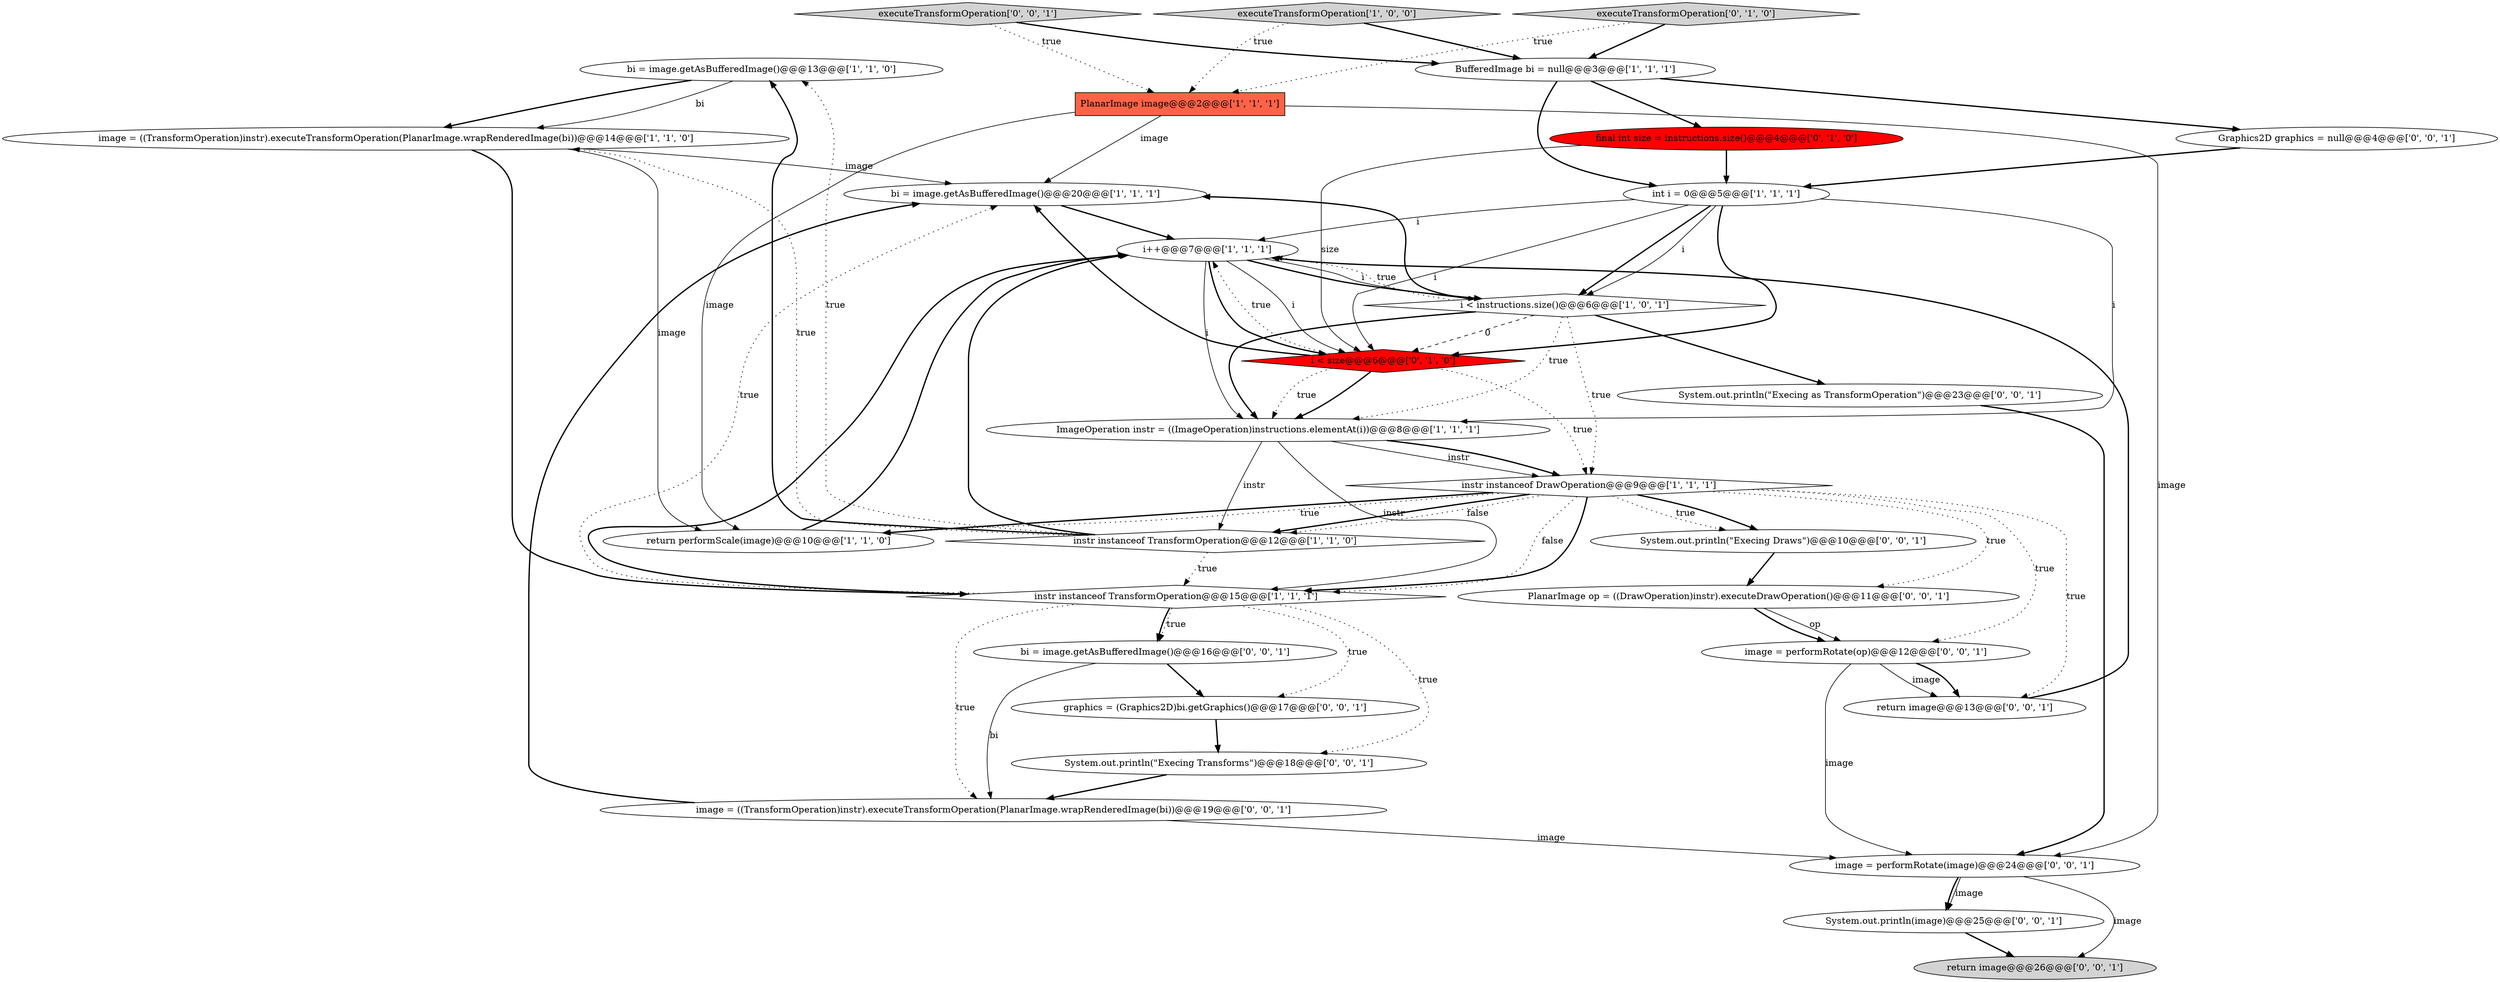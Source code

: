digraph {
11 [style = filled, label = "bi = image.getAsBufferedImage()@@@13@@@['1', '1', '0']", fillcolor = white, shape = ellipse image = "AAA0AAABBB1BBB"];
14 [style = filled, label = "i < size@@@6@@@['0', '1', '0']", fillcolor = red, shape = diamond image = "AAA1AAABBB2BBB"];
19 [style = filled, label = "graphics = (Graphics2D)bi.getGraphics()@@@17@@@['0', '0', '1']", fillcolor = white, shape = ellipse image = "AAA0AAABBB3BBB"];
15 [style = filled, label = "executeTransformOperation['0', '1', '0']", fillcolor = lightgray, shape = diamond image = "AAA0AAABBB2BBB"];
13 [style = filled, label = "ImageOperation instr = ((ImageOperation)instructions.elementAt(i))@@@8@@@['1', '1', '1']", fillcolor = white, shape = ellipse image = "AAA0AAABBB1BBB"];
17 [style = filled, label = "PlanarImage op = ((DrawOperation)instr).executeDrawOperation()@@@11@@@['0', '0', '1']", fillcolor = white, shape = ellipse image = "AAA0AAABBB3BBB"];
21 [style = filled, label = "System.out.println(\"Execing Draws\")@@@10@@@['0', '0', '1']", fillcolor = white, shape = ellipse image = "AAA0AAABBB3BBB"];
28 [style = filled, label = "System.out.println(\"Execing Transforms\")@@@18@@@['0', '0', '1']", fillcolor = white, shape = ellipse image = "AAA0AAABBB3BBB"];
4 [style = filled, label = "instr instanceof TransformOperation@@@12@@@['1', '1', '0']", fillcolor = white, shape = diamond image = "AAA0AAABBB1BBB"];
9 [style = filled, label = "BufferedImage bi = null@@@3@@@['1', '1', '1']", fillcolor = white, shape = ellipse image = "AAA0AAABBB1BBB"];
27 [style = filled, label = "bi = image.getAsBufferedImage()@@@16@@@['0', '0', '1']", fillcolor = white, shape = ellipse image = "AAA0AAABBB3BBB"];
3 [style = filled, label = "i++@@@7@@@['1', '1', '1']", fillcolor = white, shape = ellipse image = "AAA0AAABBB1BBB"];
18 [style = filled, label = "System.out.println(\"Execing as TransformOperation\")@@@23@@@['0', '0', '1']", fillcolor = white, shape = ellipse image = "AAA0AAABBB3BBB"];
12 [style = filled, label = "PlanarImage image@@@2@@@['1', '1', '1']", fillcolor = tomato, shape = box image = "AAA0AAABBB1BBB"];
7 [style = filled, label = "bi = image.getAsBufferedImage()@@@20@@@['1', '1', '1']", fillcolor = white, shape = ellipse image = "AAA0AAABBB1BBB"];
8 [style = filled, label = "instr instanceof DrawOperation@@@9@@@['1', '1', '1']", fillcolor = white, shape = diamond image = "AAA0AAABBB1BBB"];
16 [style = filled, label = "final int size = instructions.size()@@@4@@@['0', '1', '0']", fillcolor = red, shape = ellipse image = "AAA1AAABBB2BBB"];
0 [style = filled, label = "i < instructions.size()@@@6@@@['1', '0', '1']", fillcolor = white, shape = diamond image = "AAA0AAABBB1BBB"];
25 [style = filled, label = "image = ((TransformOperation)instr).executeTransformOperation(PlanarImage.wrapRenderedImage(bi))@@@19@@@['0', '0', '1']", fillcolor = white, shape = ellipse image = "AAA0AAABBB3BBB"];
10 [style = filled, label = "executeTransformOperation['1', '0', '0']", fillcolor = lightgray, shape = diamond image = "AAA0AAABBB1BBB"];
29 [style = filled, label = "System.out.println(image)@@@25@@@['0', '0', '1']", fillcolor = white, shape = ellipse image = "AAA0AAABBB3BBB"];
6 [style = filled, label = "return performScale(image)@@@10@@@['1', '1', '0']", fillcolor = white, shape = ellipse image = "AAA0AAABBB1BBB"];
2 [style = filled, label = "int i = 0@@@5@@@['1', '1', '1']", fillcolor = white, shape = ellipse image = "AAA0AAABBB1BBB"];
20 [style = filled, label = "executeTransformOperation['0', '0', '1']", fillcolor = lightgray, shape = diamond image = "AAA0AAABBB3BBB"];
1 [style = filled, label = "image = ((TransformOperation)instr).executeTransformOperation(PlanarImage.wrapRenderedImage(bi))@@@14@@@['1', '1', '0']", fillcolor = white, shape = ellipse image = "AAA0AAABBB1BBB"];
5 [style = filled, label = "instr instanceof TransformOperation@@@15@@@['1', '1', '1']", fillcolor = white, shape = diamond image = "AAA0AAABBB1BBB"];
22 [style = filled, label = "image = performRotate(image)@@@24@@@['0', '0', '1']", fillcolor = white, shape = ellipse image = "AAA0AAABBB3BBB"];
23 [style = filled, label = "image = performRotate(op)@@@12@@@['0', '0', '1']", fillcolor = white, shape = ellipse image = "AAA0AAABBB3BBB"];
26 [style = filled, label = "Graphics2D graphics = null@@@4@@@['0', '0', '1']", fillcolor = white, shape = ellipse image = "AAA0AAABBB3BBB"];
24 [style = filled, label = "return image@@@13@@@['0', '0', '1']", fillcolor = white, shape = ellipse image = "AAA0AAABBB3BBB"];
30 [style = filled, label = "return image@@@26@@@['0', '0', '1']", fillcolor = lightgray, shape = ellipse image = "AAA0AAABBB3BBB"];
1->5 [style = bold, label=""];
5->3 [style = bold, label=""];
6->3 [style = bold, label=""];
23->24 [style = solid, label="image"];
0->13 [style = bold, label=""];
29->30 [style = bold, label=""];
20->9 [style = bold, label=""];
4->1 [style = dotted, label="true"];
5->19 [style = dotted, label="true"];
1->7 [style = solid, label="image"];
8->6 [style = bold, label=""];
9->16 [style = bold, label=""];
14->7 [style = bold, label=""];
9->26 [style = bold, label=""];
18->22 [style = bold, label=""];
2->14 [style = bold, label=""];
14->3 [style = dotted, label="true"];
28->25 [style = bold, label=""];
27->19 [style = bold, label=""];
0->3 [style = dotted, label="true"];
3->14 [style = solid, label="i"];
8->4 [style = bold, label=""];
19->28 [style = bold, label=""];
22->29 [style = solid, label="image"];
22->30 [style = solid, label="image"];
4->3 [style = bold, label=""];
12->6 [style = solid, label="image"];
9->2 [style = bold, label=""];
8->17 [style = dotted, label="true"];
8->4 [style = dotted, label="false"];
8->23 [style = dotted, label="true"];
17->23 [style = solid, label="op"];
25->7 [style = bold, label=""];
3->13 [style = solid, label="i"];
2->3 [style = solid, label="i"];
3->0 [style = bold, label=""];
0->7 [style = bold, label=""];
0->8 [style = dotted, label="true"];
13->8 [style = solid, label="instr"];
5->25 [style = dotted, label="true"];
15->9 [style = bold, label=""];
5->7 [style = dotted, label="true"];
2->14 [style = solid, label="i"];
15->12 [style = dotted, label="true"];
24->3 [style = bold, label=""];
4->5 [style = dotted, label="true"];
12->7 [style = solid, label="image"];
8->21 [style = dotted, label="true"];
12->22 [style = solid, label="image"];
22->29 [style = bold, label=""];
4->11 [style = dotted, label="true"];
2->13 [style = solid, label="i"];
17->23 [style = bold, label=""];
8->24 [style = dotted, label="true"];
27->25 [style = solid, label="bi"];
2->0 [style = bold, label=""];
8->6 [style = dotted, label="true"];
5->27 [style = dotted, label="true"];
14->8 [style = dotted, label="true"];
2->0 [style = solid, label="i"];
0->18 [style = bold, label=""];
11->1 [style = solid, label="bi"];
10->9 [style = bold, label=""];
8->5 [style = dotted, label="false"];
14->13 [style = bold, label=""];
5->28 [style = dotted, label="true"];
10->12 [style = dotted, label="true"];
0->13 [style = dotted, label="true"];
11->1 [style = bold, label=""];
3->14 [style = bold, label=""];
25->22 [style = solid, label="image"];
16->14 [style = solid, label="size"];
23->22 [style = solid, label="image"];
13->5 [style = solid, label="instr"];
16->2 [style = bold, label=""];
7->3 [style = bold, label=""];
14->13 [style = dotted, label="true"];
3->0 [style = solid, label="i"];
0->14 [style = dashed, label="0"];
26->2 [style = bold, label=""];
23->24 [style = bold, label=""];
8->5 [style = bold, label=""];
1->6 [style = solid, label="image"];
13->4 [style = solid, label="instr"];
8->21 [style = bold, label=""];
20->12 [style = dotted, label="true"];
5->27 [style = bold, label=""];
13->8 [style = bold, label=""];
4->11 [style = bold, label=""];
21->17 [style = bold, label=""];
}
